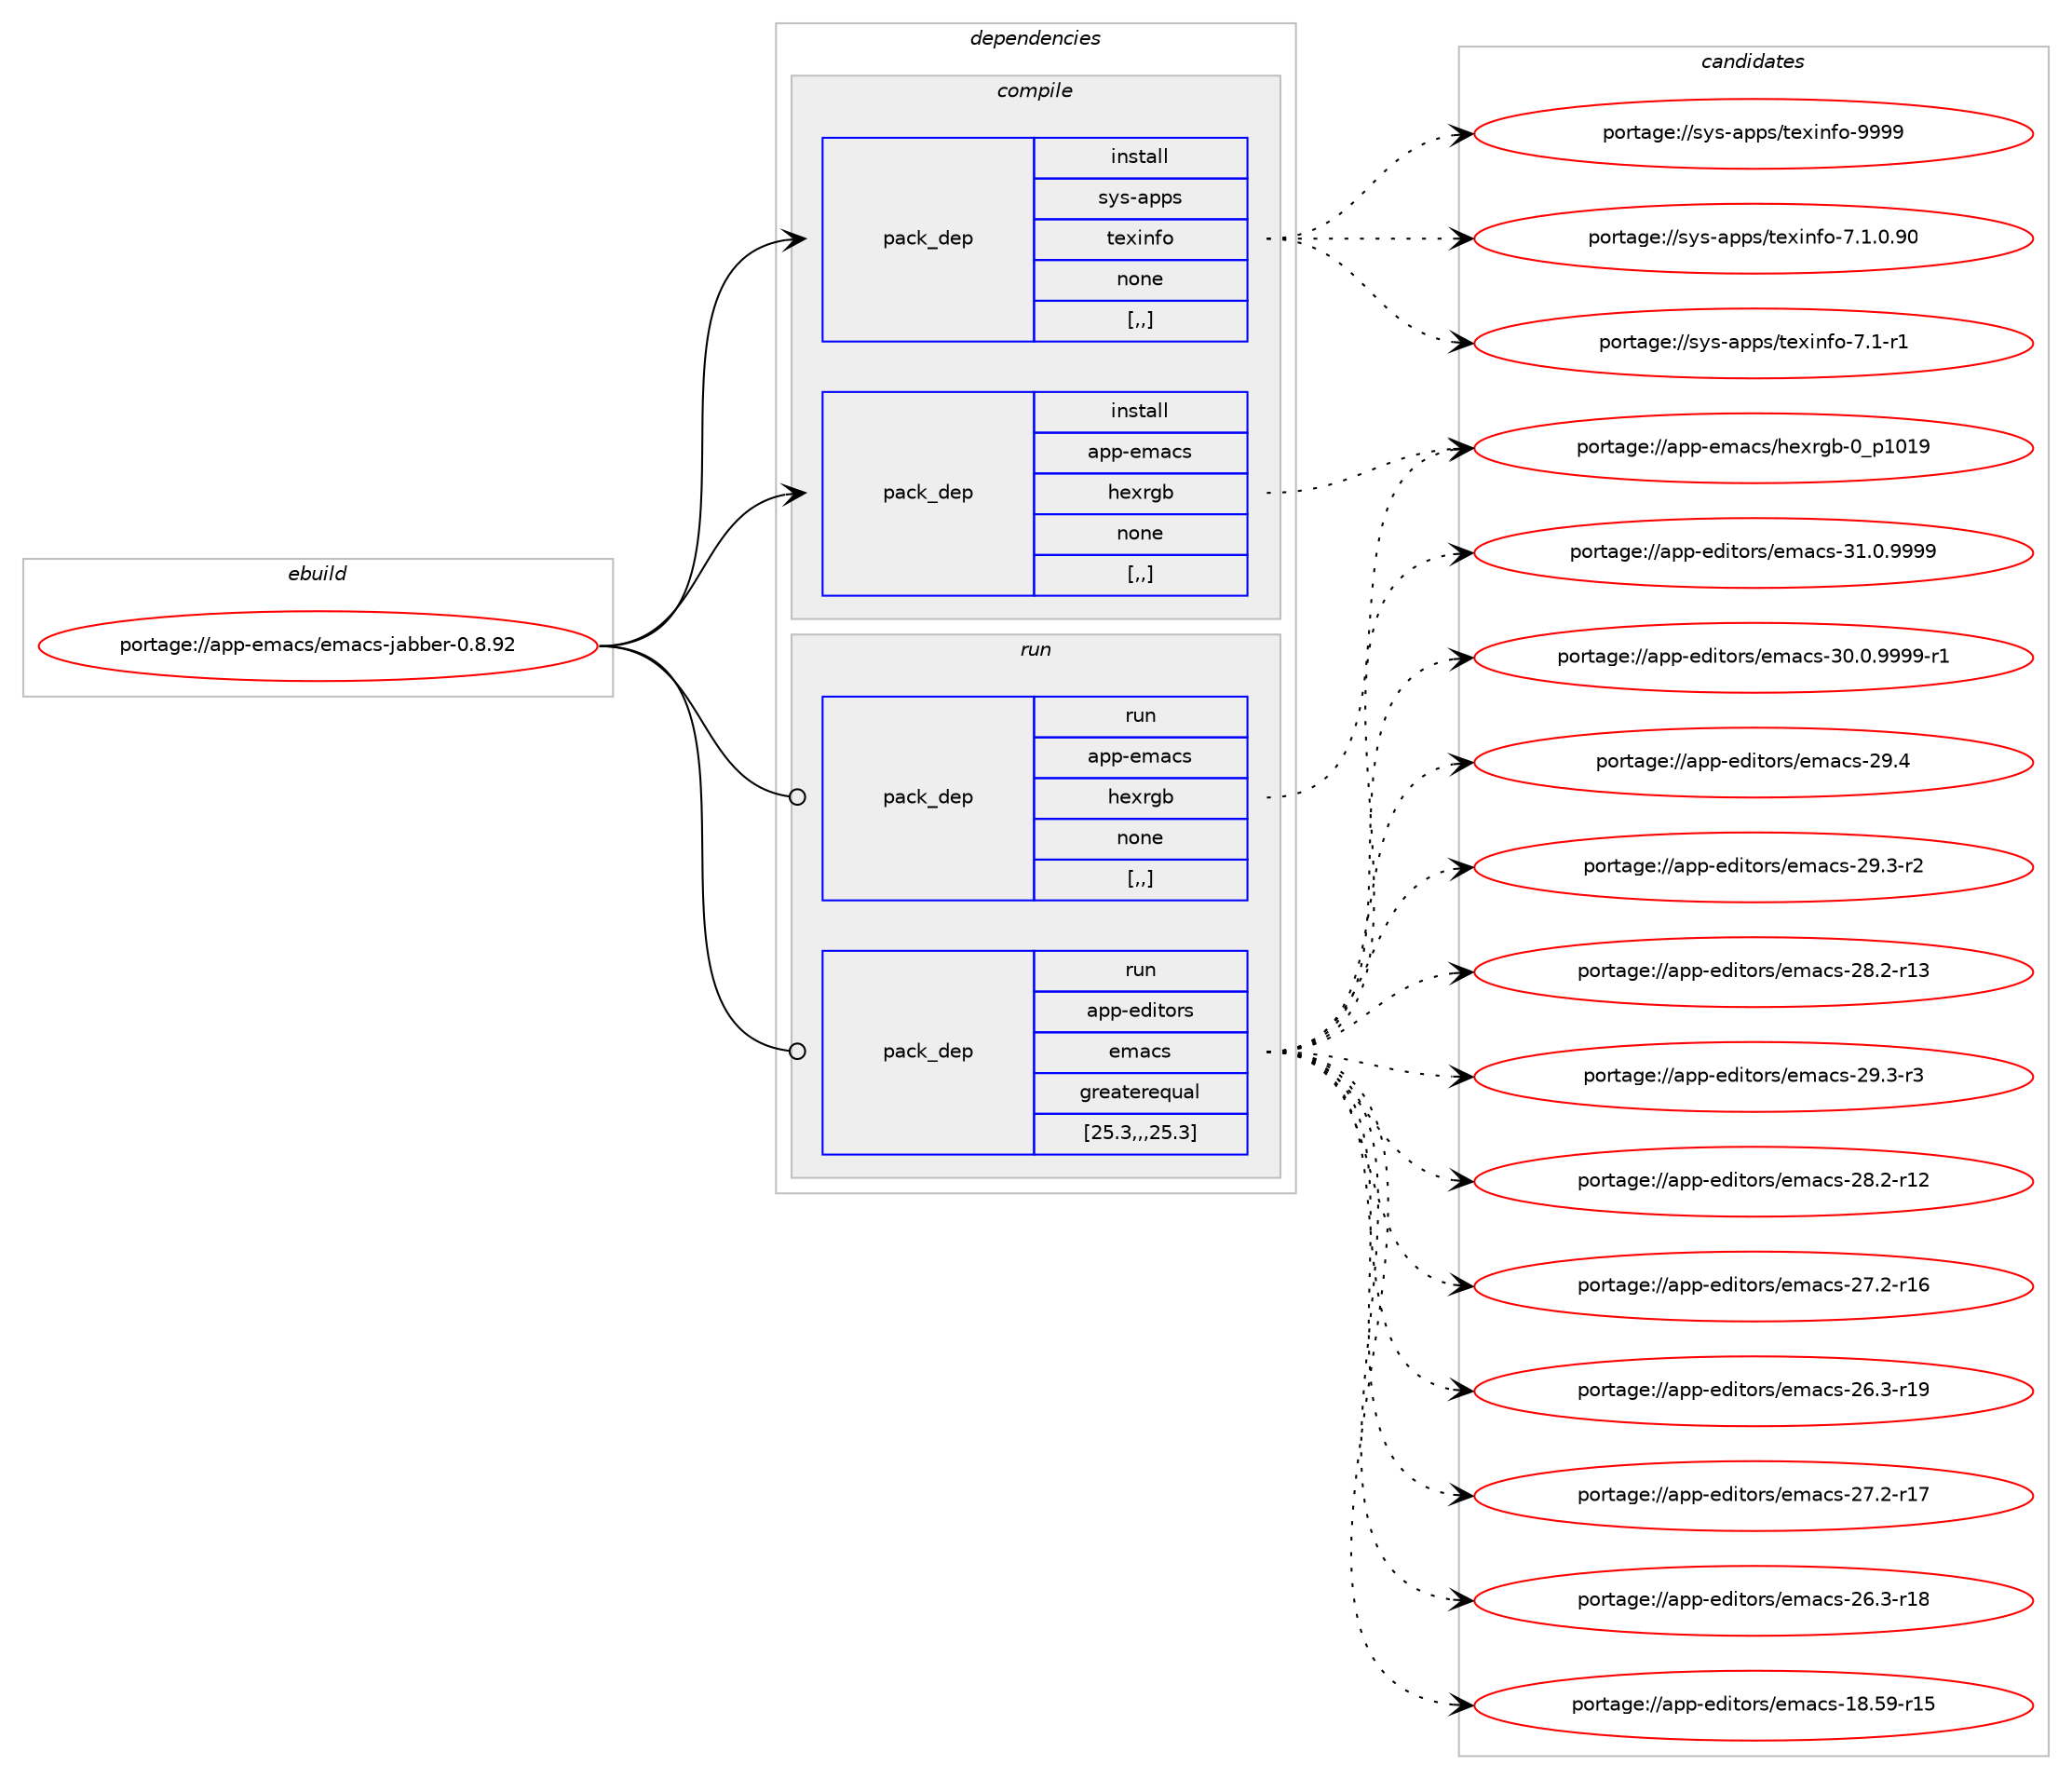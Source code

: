 digraph prolog {

# *************
# Graph options
# *************

newrank=true;
concentrate=true;
compound=true;
graph [rankdir=LR,fontname=Helvetica,fontsize=10,ranksep=1.5];#, ranksep=2.5, nodesep=0.2];
edge  [arrowhead=vee];
node  [fontname=Helvetica,fontsize=10];

# **********
# The ebuild
# **********

subgraph cluster_leftcol {
color=gray;
label=<<i>ebuild</i>>;
id [label="portage://app-emacs/emacs-jabber-0.8.92", color=red, width=4, href="../app-emacs/emacs-jabber-0.8.92.svg"];
}

# ****************
# The dependencies
# ****************

subgraph cluster_midcol {
color=gray;
label=<<i>dependencies</i>>;
subgraph cluster_compile {
fillcolor="#eeeeee";
style=filled;
label=<<i>compile</i>>;
subgraph pack16276 {
dependency22609 [label=<<TABLE BORDER="0" CELLBORDER="1" CELLSPACING="0" CELLPADDING="4" WIDTH="220"><TR><TD ROWSPAN="6" CELLPADDING="30">pack_dep</TD></TR><TR><TD WIDTH="110">install</TD></TR><TR><TD>app-emacs</TD></TR><TR><TD>hexrgb</TD></TR><TR><TD>none</TD></TR><TR><TD>[,,]</TD></TR></TABLE>>, shape=none, color=blue];
}
id:e -> dependency22609:w [weight=20,style="solid",arrowhead="vee"];
subgraph pack16277 {
dependency22610 [label=<<TABLE BORDER="0" CELLBORDER="1" CELLSPACING="0" CELLPADDING="4" WIDTH="220"><TR><TD ROWSPAN="6" CELLPADDING="30">pack_dep</TD></TR><TR><TD WIDTH="110">install</TD></TR><TR><TD>sys-apps</TD></TR><TR><TD>texinfo</TD></TR><TR><TD>none</TD></TR><TR><TD>[,,]</TD></TR></TABLE>>, shape=none, color=blue];
}
id:e -> dependency22610:w [weight=20,style="solid",arrowhead="vee"];
}
subgraph cluster_compileandrun {
fillcolor="#eeeeee";
style=filled;
label=<<i>compile and run</i>>;
}
subgraph cluster_run {
fillcolor="#eeeeee";
style=filled;
label=<<i>run</i>>;
subgraph pack16278 {
dependency22611 [label=<<TABLE BORDER="0" CELLBORDER="1" CELLSPACING="0" CELLPADDING="4" WIDTH="220"><TR><TD ROWSPAN="6" CELLPADDING="30">pack_dep</TD></TR><TR><TD WIDTH="110">run</TD></TR><TR><TD>app-editors</TD></TR><TR><TD>emacs</TD></TR><TR><TD>greaterequal</TD></TR><TR><TD>[25.3,,,25.3]</TD></TR></TABLE>>, shape=none, color=blue];
}
id:e -> dependency22611:w [weight=20,style="solid",arrowhead="odot"];
subgraph pack16279 {
dependency22612 [label=<<TABLE BORDER="0" CELLBORDER="1" CELLSPACING="0" CELLPADDING="4" WIDTH="220"><TR><TD ROWSPAN="6" CELLPADDING="30">pack_dep</TD></TR><TR><TD WIDTH="110">run</TD></TR><TR><TD>app-emacs</TD></TR><TR><TD>hexrgb</TD></TR><TR><TD>none</TD></TR><TR><TD>[,,]</TD></TR></TABLE>>, shape=none, color=blue];
}
id:e -> dependency22612:w [weight=20,style="solid",arrowhead="odot"];
}
}

# **************
# The candidates
# **************

subgraph cluster_choices {
rank=same;
color=gray;
label=<<i>candidates</i>>;

subgraph choice16276 {
color=black;
nodesep=1;
choice97112112451011099799115471041011201141039845489511249484957 [label="portage://app-emacs/hexrgb-0_p1019", color=red, width=4,href="../app-emacs/hexrgb-0_p1019.svg"];
dependency22609:e -> choice97112112451011099799115471041011201141039845489511249484957:w [style=dotted,weight="100"];
}
subgraph choice16277 {
color=black;
nodesep=1;
choice1151211154597112112115471161011201051101021114557575757 [label="portage://sys-apps/texinfo-9999", color=red, width=4,href="../sys-apps/texinfo-9999.svg"];
choice115121115459711211211547116101120105110102111455546494648465748 [label="portage://sys-apps/texinfo-7.1.0.90", color=red, width=4,href="../sys-apps/texinfo-7.1.0.90.svg"];
choice115121115459711211211547116101120105110102111455546494511449 [label="portage://sys-apps/texinfo-7.1-r1", color=red, width=4,href="../sys-apps/texinfo-7.1-r1.svg"];
dependency22610:e -> choice1151211154597112112115471161011201051101021114557575757:w [style=dotted,weight="100"];
dependency22610:e -> choice115121115459711211211547116101120105110102111455546494648465748:w [style=dotted,weight="100"];
dependency22610:e -> choice115121115459711211211547116101120105110102111455546494511449:w [style=dotted,weight="100"];
}
subgraph choice16278 {
color=black;
nodesep=1;
choice971121124510110010511611111411547101109979911545514946484657575757 [label="portage://app-editors/emacs-31.0.9999", color=red, width=4,href="../app-editors/emacs-31.0.9999.svg"];
choice9711211245101100105116111114115471011099799115455148464846575757574511449 [label="portage://app-editors/emacs-30.0.9999-r1", color=red, width=4,href="../app-editors/emacs-30.0.9999-r1.svg"];
choice97112112451011001051161111141154710110997991154550574652 [label="portage://app-editors/emacs-29.4", color=red, width=4,href="../app-editors/emacs-29.4.svg"];
choice971121124510110010511611111411547101109979911545505746514511451 [label="portage://app-editors/emacs-29.3-r3", color=red, width=4,href="../app-editors/emacs-29.3-r3.svg"];
choice971121124510110010511611111411547101109979911545505746514511450 [label="portage://app-editors/emacs-29.3-r2", color=red, width=4,href="../app-editors/emacs-29.3-r2.svg"];
choice97112112451011001051161111141154710110997991154550564650451144951 [label="portage://app-editors/emacs-28.2-r13", color=red, width=4,href="../app-editors/emacs-28.2-r13.svg"];
choice97112112451011001051161111141154710110997991154550564650451144950 [label="portage://app-editors/emacs-28.2-r12", color=red, width=4,href="../app-editors/emacs-28.2-r12.svg"];
choice97112112451011001051161111141154710110997991154550554650451144955 [label="portage://app-editors/emacs-27.2-r17", color=red, width=4,href="../app-editors/emacs-27.2-r17.svg"];
choice97112112451011001051161111141154710110997991154550554650451144954 [label="portage://app-editors/emacs-27.2-r16", color=red, width=4,href="../app-editors/emacs-27.2-r16.svg"];
choice97112112451011001051161111141154710110997991154550544651451144957 [label="portage://app-editors/emacs-26.3-r19", color=red, width=4,href="../app-editors/emacs-26.3-r19.svg"];
choice97112112451011001051161111141154710110997991154550544651451144956 [label="portage://app-editors/emacs-26.3-r18", color=red, width=4,href="../app-editors/emacs-26.3-r18.svg"];
choice9711211245101100105116111114115471011099799115454956465357451144953 [label="portage://app-editors/emacs-18.59-r15", color=red, width=4,href="../app-editors/emacs-18.59-r15.svg"];
dependency22611:e -> choice971121124510110010511611111411547101109979911545514946484657575757:w [style=dotted,weight="100"];
dependency22611:e -> choice9711211245101100105116111114115471011099799115455148464846575757574511449:w [style=dotted,weight="100"];
dependency22611:e -> choice97112112451011001051161111141154710110997991154550574652:w [style=dotted,weight="100"];
dependency22611:e -> choice971121124510110010511611111411547101109979911545505746514511451:w [style=dotted,weight="100"];
dependency22611:e -> choice971121124510110010511611111411547101109979911545505746514511450:w [style=dotted,weight="100"];
dependency22611:e -> choice97112112451011001051161111141154710110997991154550564650451144951:w [style=dotted,weight="100"];
dependency22611:e -> choice97112112451011001051161111141154710110997991154550564650451144950:w [style=dotted,weight="100"];
dependency22611:e -> choice97112112451011001051161111141154710110997991154550554650451144955:w [style=dotted,weight="100"];
dependency22611:e -> choice97112112451011001051161111141154710110997991154550554650451144954:w [style=dotted,weight="100"];
dependency22611:e -> choice97112112451011001051161111141154710110997991154550544651451144957:w [style=dotted,weight="100"];
dependency22611:e -> choice97112112451011001051161111141154710110997991154550544651451144956:w [style=dotted,weight="100"];
dependency22611:e -> choice9711211245101100105116111114115471011099799115454956465357451144953:w [style=dotted,weight="100"];
}
subgraph choice16279 {
color=black;
nodesep=1;
choice97112112451011099799115471041011201141039845489511249484957 [label="portage://app-emacs/hexrgb-0_p1019", color=red, width=4,href="../app-emacs/hexrgb-0_p1019.svg"];
dependency22612:e -> choice97112112451011099799115471041011201141039845489511249484957:w [style=dotted,weight="100"];
}
}

}
